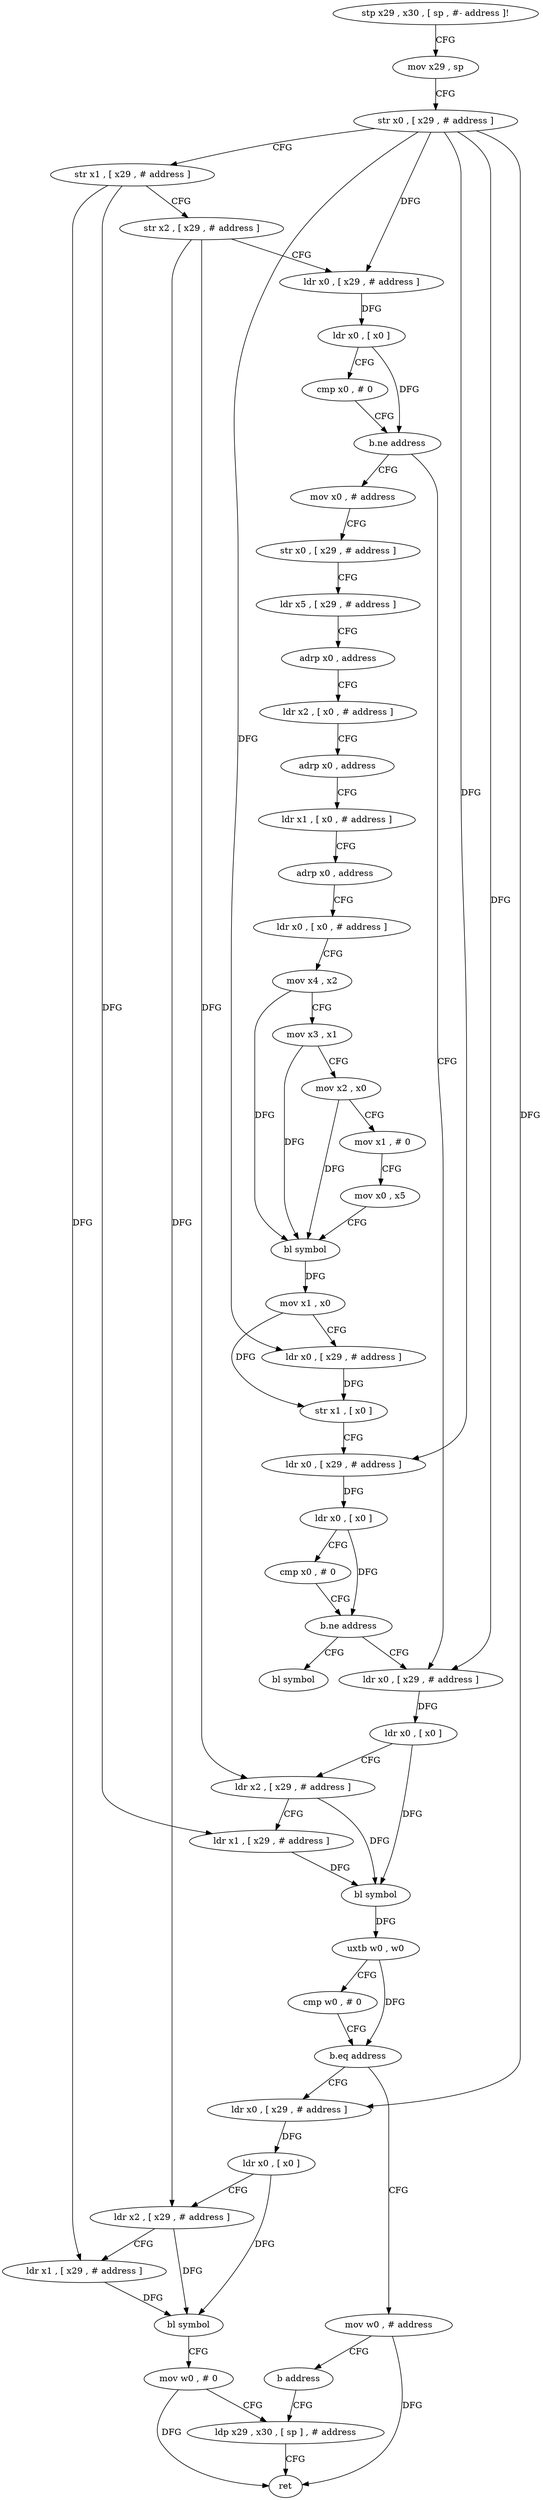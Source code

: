 digraph "func" {
"199700" [label = "stp x29 , x30 , [ sp , #- address ]!" ]
"199704" [label = "mov x29 , sp" ]
"199708" [label = "str x0 , [ x29 , # address ]" ]
"199712" [label = "str x1 , [ x29 , # address ]" ]
"199716" [label = "str x2 , [ x29 , # address ]" ]
"199720" [label = "ldr x0 , [ x29 , # address ]" ]
"199724" [label = "ldr x0 , [ x0 ]" ]
"199728" [label = "cmp x0 , # 0" ]
"199732" [label = "b.ne address" ]
"199828" [label = "ldr x0 , [ x29 , # address ]" ]
"199736" [label = "mov x0 , # address" ]
"199832" [label = "ldr x0 , [ x0 ]" ]
"199836" [label = "ldr x2 , [ x29 , # address ]" ]
"199840" [label = "ldr x1 , [ x29 , # address ]" ]
"199844" [label = "bl symbol" ]
"199848" [label = "uxtb w0 , w0" ]
"199852" [label = "cmp w0 , # 0" ]
"199856" [label = "b.eq address" ]
"199868" [label = "ldr x0 , [ x29 , # address ]" ]
"199860" [label = "mov w0 , # address" ]
"199740" [label = "str x0 , [ x29 , # address ]" ]
"199744" [label = "ldr x5 , [ x29 , # address ]" ]
"199748" [label = "adrp x0 , address" ]
"199752" [label = "ldr x2 , [ x0 , # address ]" ]
"199756" [label = "adrp x0 , address" ]
"199760" [label = "ldr x1 , [ x0 , # address ]" ]
"199764" [label = "adrp x0 , address" ]
"199768" [label = "ldr x0 , [ x0 , # address ]" ]
"199772" [label = "mov x4 , x2" ]
"199776" [label = "mov x3 , x1" ]
"199780" [label = "mov x2 , x0" ]
"199784" [label = "mov x1 , # 0" ]
"199788" [label = "mov x0 , x5" ]
"199792" [label = "bl symbol" ]
"199796" [label = "mov x1 , x0" ]
"199800" [label = "ldr x0 , [ x29 , # address ]" ]
"199804" [label = "str x1 , [ x0 ]" ]
"199808" [label = "ldr x0 , [ x29 , # address ]" ]
"199812" [label = "ldr x0 , [ x0 ]" ]
"199816" [label = "cmp x0 , # 0" ]
"199820" [label = "b.ne address" ]
"199824" [label = "bl symbol" ]
"199872" [label = "ldr x0 , [ x0 ]" ]
"199876" [label = "ldr x2 , [ x29 , # address ]" ]
"199880" [label = "ldr x1 , [ x29 , # address ]" ]
"199884" [label = "bl symbol" ]
"199888" [label = "mov w0 , # 0" ]
"199892" [label = "ldp x29 , x30 , [ sp ] , # address" ]
"199864" [label = "b address" ]
"199896" [label = "ret" ]
"199700" -> "199704" [ label = "CFG" ]
"199704" -> "199708" [ label = "CFG" ]
"199708" -> "199712" [ label = "CFG" ]
"199708" -> "199720" [ label = "DFG" ]
"199708" -> "199828" [ label = "DFG" ]
"199708" -> "199800" [ label = "DFG" ]
"199708" -> "199808" [ label = "DFG" ]
"199708" -> "199868" [ label = "DFG" ]
"199712" -> "199716" [ label = "CFG" ]
"199712" -> "199840" [ label = "DFG" ]
"199712" -> "199880" [ label = "DFG" ]
"199716" -> "199720" [ label = "CFG" ]
"199716" -> "199836" [ label = "DFG" ]
"199716" -> "199876" [ label = "DFG" ]
"199720" -> "199724" [ label = "DFG" ]
"199724" -> "199728" [ label = "CFG" ]
"199724" -> "199732" [ label = "DFG" ]
"199728" -> "199732" [ label = "CFG" ]
"199732" -> "199828" [ label = "CFG" ]
"199732" -> "199736" [ label = "CFG" ]
"199828" -> "199832" [ label = "DFG" ]
"199736" -> "199740" [ label = "CFG" ]
"199832" -> "199836" [ label = "CFG" ]
"199832" -> "199844" [ label = "DFG" ]
"199836" -> "199840" [ label = "CFG" ]
"199836" -> "199844" [ label = "DFG" ]
"199840" -> "199844" [ label = "DFG" ]
"199844" -> "199848" [ label = "DFG" ]
"199848" -> "199852" [ label = "CFG" ]
"199848" -> "199856" [ label = "DFG" ]
"199852" -> "199856" [ label = "CFG" ]
"199856" -> "199868" [ label = "CFG" ]
"199856" -> "199860" [ label = "CFG" ]
"199868" -> "199872" [ label = "DFG" ]
"199860" -> "199864" [ label = "CFG" ]
"199860" -> "199896" [ label = "DFG" ]
"199740" -> "199744" [ label = "CFG" ]
"199744" -> "199748" [ label = "CFG" ]
"199748" -> "199752" [ label = "CFG" ]
"199752" -> "199756" [ label = "CFG" ]
"199756" -> "199760" [ label = "CFG" ]
"199760" -> "199764" [ label = "CFG" ]
"199764" -> "199768" [ label = "CFG" ]
"199768" -> "199772" [ label = "CFG" ]
"199772" -> "199776" [ label = "CFG" ]
"199772" -> "199792" [ label = "DFG" ]
"199776" -> "199780" [ label = "CFG" ]
"199776" -> "199792" [ label = "DFG" ]
"199780" -> "199784" [ label = "CFG" ]
"199780" -> "199792" [ label = "DFG" ]
"199784" -> "199788" [ label = "CFG" ]
"199788" -> "199792" [ label = "CFG" ]
"199792" -> "199796" [ label = "DFG" ]
"199796" -> "199800" [ label = "CFG" ]
"199796" -> "199804" [ label = "DFG" ]
"199800" -> "199804" [ label = "DFG" ]
"199804" -> "199808" [ label = "CFG" ]
"199808" -> "199812" [ label = "DFG" ]
"199812" -> "199816" [ label = "CFG" ]
"199812" -> "199820" [ label = "DFG" ]
"199816" -> "199820" [ label = "CFG" ]
"199820" -> "199828" [ label = "CFG" ]
"199820" -> "199824" [ label = "CFG" ]
"199872" -> "199876" [ label = "CFG" ]
"199872" -> "199884" [ label = "DFG" ]
"199876" -> "199880" [ label = "CFG" ]
"199876" -> "199884" [ label = "DFG" ]
"199880" -> "199884" [ label = "DFG" ]
"199884" -> "199888" [ label = "CFG" ]
"199888" -> "199892" [ label = "CFG" ]
"199888" -> "199896" [ label = "DFG" ]
"199892" -> "199896" [ label = "CFG" ]
"199864" -> "199892" [ label = "CFG" ]
}
